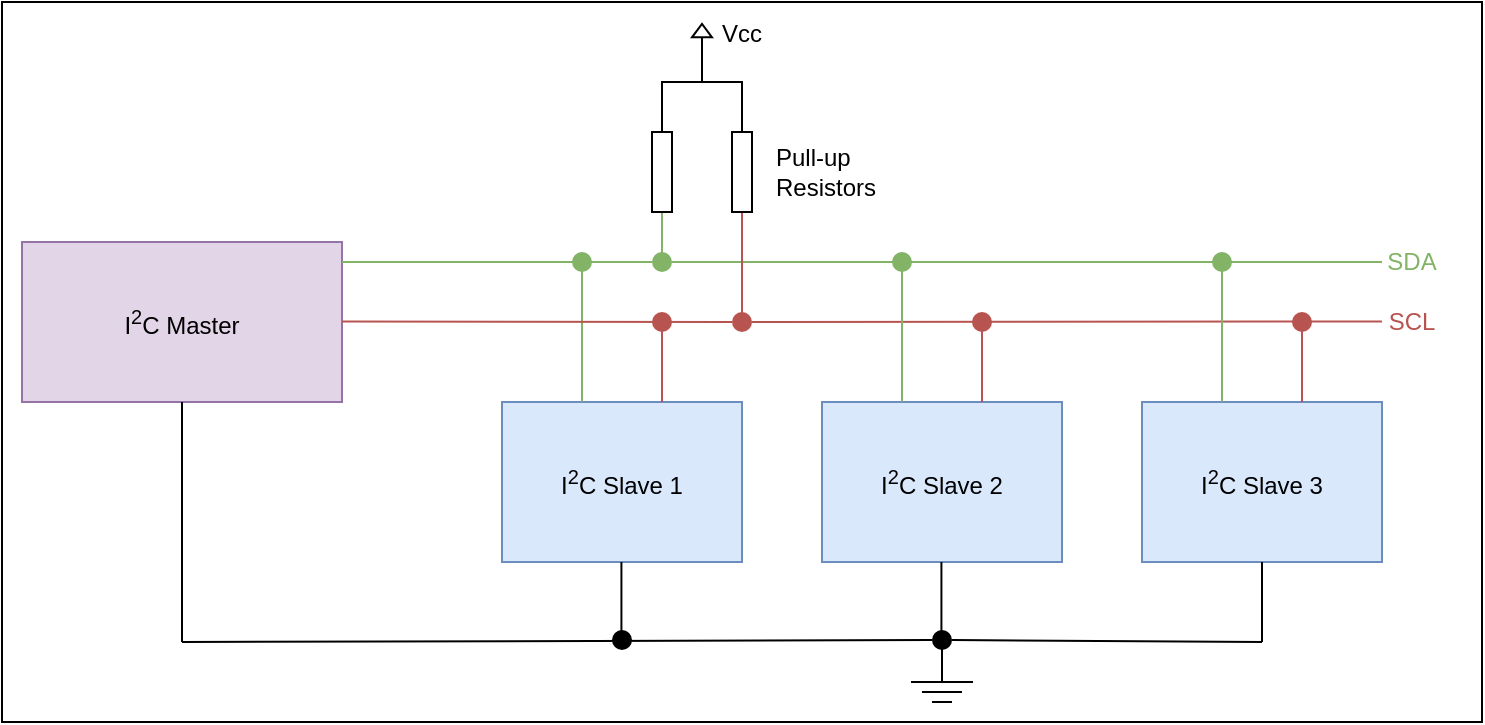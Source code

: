 <mxfile version="27.0.6">
  <diagram name="Page-1" id="i2V7j2YP9wdAL8I4Vffb">
    <mxGraphModel dx="1071" dy="392" grid="1" gridSize="10" guides="1" tooltips="1" connect="1" arrows="1" fold="1" page="1" pageScale="1" pageWidth="850" pageHeight="1100" math="0" shadow="0">
      <root>
        <mxCell id="0" />
        <mxCell id="1" parent="0" />
        <mxCell id="zqgnAZBkMfDK8BiEV5dY-49" value="" style="rounded=0;whiteSpace=wrap;html=1;" parent="1" vertex="1">
          <mxGeometry x="30" width="740" height="360" as="geometry" />
        </mxCell>
        <mxCell id="zqgnAZBkMfDK8BiEV5dY-1" value="I&lt;sup&gt;2&lt;/sup&gt;C Master" style="rounded=0;whiteSpace=wrap;html=1;fillColor=#e1d5e7;strokeColor=#9673a6;" parent="1" vertex="1">
          <mxGeometry x="40" y="120" width="160" height="80" as="geometry" />
        </mxCell>
        <mxCell id="zqgnAZBkMfDK8BiEV5dY-2" value="I&lt;sup&gt;2&lt;/sup&gt;C Slave 1" style="rounded=0;whiteSpace=wrap;html=1;fillColor=#dae8fc;strokeColor=#6c8ebf;" parent="1" vertex="1">
          <mxGeometry x="280" y="200" width="120" height="80" as="geometry" />
        </mxCell>
        <mxCell id="zqgnAZBkMfDK8BiEV5dY-4" value="I&lt;sup&gt;2&lt;/sup&gt;C Slave 2" style="rounded=0;whiteSpace=wrap;html=1;fillColor=#dae8fc;strokeColor=#6c8ebf;" parent="1" vertex="1">
          <mxGeometry x="440" y="200" width="120" height="80" as="geometry" />
        </mxCell>
        <mxCell id="zqgnAZBkMfDK8BiEV5dY-5" value="I&lt;sup&gt;2&lt;/sup&gt;C Slave 3" style="rounded=0;whiteSpace=wrap;html=1;fillColor=#dae8fc;strokeColor=#6c8ebf;" parent="1" vertex="1">
          <mxGeometry x="600" y="200" width="120" height="80" as="geometry" />
        </mxCell>
        <mxCell id="zqgnAZBkMfDK8BiEV5dY-6" value="" style="endArrow=none;html=1;rounded=0;" parent="1" source="zqgnAZBkMfDK8BiEV5dY-27" edge="1">
          <mxGeometry width="50" height="50" relative="1" as="geometry">
            <mxPoint x="120" y="320" as="sourcePoint" />
            <mxPoint x="660" y="320" as="targetPoint" />
          </mxGeometry>
        </mxCell>
        <mxCell id="zqgnAZBkMfDK8BiEV5dY-7" value="" style="endArrow=none;html=1;rounded=0;" parent="1" edge="1">
          <mxGeometry width="50" height="50" relative="1" as="geometry">
            <mxPoint x="120" y="320" as="sourcePoint" />
            <mxPoint x="120" y="200" as="targetPoint" />
          </mxGeometry>
        </mxCell>
        <mxCell id="zqgnAZBkMfDK8BiEV5dY-8" value="" style="endArrow=none;html=1;rounded=0;" parent="1" edge="1">
          <mxGeometry width="50" height="50" relative="1" as="geometry">
            <mxPoint x="660" y="320" as="sourcePoint" />
            <mxPoint x="660" y="280" as="targetPoint" />
          </mxGeometry>
        </mxCell>
        <mxCell id="zqgnAZBkMfDK8BiEV5dY-9" value="" style="endArrow=none;html=1;rounded=0;" parent="1" edge="1">
          <mxGeometry width="50" height="50" relative="1" as="geometry">
            <mxPoint x="499.71" y="320" as="sourcePoint" />
            <mxPoint x="499.71" y="280" as="targetPoint" />
          </mxGeometry>
        </mxCell>
        <mxCell id="zqgnAZBkMfDK8BiEV5dY-10" value="" style="endArrow=none;html=1;rounded=0;" parent="1" edge="1">
          <mxGeometry width="50" height="50" relative="1" as="geometry">
            <mxPoint x="339.71" y="320" as="sourcePoint" />
            <mxPoint x="339.71" y="280" as="targetPoint" />
          </mxGeometry>
        </mxCell>
        <mxCell id="zqgnAZBkMfDK8BiEV5dY-11" value="" style="endArrow=none;html=1;rounded=0;fillColor=#d5e8d4;strokeColor=#82b366;" parent="1" source="zqgnAZBkMfDK8BiEV5dY-31" edge="1">
          <mxGeometry width="50" height="50" relative="1" as="geometry">
            <mxPoint x="200" y="130" as="sourcePoint" />
            <mxPoint x="720" y="130" as="targetPoint" />
          </mxGeometry>
        </mxCell>
        <mxCell id="zqgnAZBkMfDK8BiEV5dY-12" value="" style="endArrow=none;html=1;rounded=0;fillColor=#f8cecc;strokeColor=#b85450;" parent="1" source="zqgnAZBkMfDK8BiEV5dY-36" edge="1">
          <mxGeometry width="50" height="50" relative="1" as="geometry">
            <mxPoint x="200" y="159.71" as="sourcePoint" />
            <mxPoint x="720" y="159.71" as="targetPoint" />
          </mxGeometry>
        </mxCell>
        <mxCell id="zqgnAZBkMfDK8BiEV5dY-13" value="" style="endArrow=none;html=1;rounded=0;fillColor=#f8cecc;strokeColor=#b85450;" parent="1" edge="1">
          <mxGeometry width="50" height="50" relative="1" as="geometry">
            <mxPoint x="360" y="200" as="sourcePoint" />
            <mxPoint x="360" y="160" as="targetPoint" />
          </mxGeometry>
        </mxCell>
        <mxCell id="zqgnAZBkMfDK8BiEV5dY-14" value="" style="endArrow=none;html=1;rounded=0;fillColor=#f8cecc;strokeColor=#b85450;" parent="1" edge="1">
          <mxGeometry width="50" height="50" relative="1" as="geometry">
            <mxPoint x="520" y="200" as="sourcePoint" />
            <mxPoint x="520" y="160" as="targetPoint" />
          </mxGeometry>
        </mxCell>
        <mxCell id="zqgnAZBkMfDK8BiEV5dY-15" value="" style="endArrow=none;html=1;rounded=0;fillColor=#f8cecc;strokeColor=#b85450;" parent="1" edge="1">
          <mxGeometry width="50" height="50" relative="1" as="geometry">
            <mxPoint x="520" y="200" as="sourcePoint" />
            <mxPoint x="520" y="160" as="targetPoint" />
          </mxGeometry>
        </mxCell>
        <mxCell id="zqgnAZBkMfDK8BiEV5dY-16" value="" style="endArrow=none;html=1;rounded=0;fillColor=#f8cecc;strokeColor=#b85450;" parent="1" edge="1">
          <mxGeometry width="50" height="50" relative="1" as="geometry">
            <mxPoint x="680" y="200" as="sourcePoint" />
            <mxPoint x="680" y="160" as="targetPoint" />
          </mxGeometry>
        </mxCell>
        <mxCell id="zqgnAZBkMfDK8BiEV5dY-17" value="" style="endArrow=none;html=1;rounded=0;fillColor=#d5e8d4;strokeColor=#82b366;" parent="1" edge="1">
          <mxGeometry width="50" height="50" relative="1" as="geometry">
            <mxPoint x="320" y="200" as="sourcePoint" />
            <mxPoint x="320" y="130" as="targetPoint" />
          </mxGeometry>
        </mxCell>
        <mxCell id="zqgnAZBkMfDK8BiEV5dY-18" value="" style="endArrow=none;html=1;rounded=0;fillColor=#d5e8d4;strokeColor=#82b366;" parent="1" edge="1">
          <mxGeometry width="50" height="50" relative="1" as="geometry">
            <mxPoint x="480" y="200" as="sourcePoint" />
            <mxPoint x="480" y="130" as="targetPoint" />
          </mxGeometry>
        </mxCell>
        <mxCell id="zqgnAZBkMfDK8BiEV5dY-19" value="" style="endArrow=none;html=1;rounded=0;fillColor=#d5e8d4;strokeColor=#82b366;" parent="1" edge="1">
          <mxGeometry width="50" height="50" relative="1" as="geometry">
            <mxPoint x="640" y="200" as="sourcePoint" />
            <mxPoint x="640" y="130" as="targetPoint" />
          </mxGeometry>
        </mxCell>
        <mxCell id="zqgnAZBkMfDK8BiEV5dY-22" value="" style="endArrow=none;html=1;rounded=0;entryX=0;entryY=0.5;entryDx=0;entryDy=0;fillColor=#d5e8d4;strokeColor=#82b366;" parent="1" target="zqgnAZBkMfDK8BiEV5dY-20" edge="1">
          <mxGeometry width="50" height="50" relative="1" as="geometry">
            <mxPoint x="360" y="130" as="sourcePoint" />
            <mxPoint x="280" y="50" as="targetPoint" />
          </mxGeometry>
        </mxCell>
        <mxCell id="zqgnAZBkMfDK8BiEV5dY-23" value="" style="endArrow=none;html=1;rounded=0;entryX=0;entryY=0.5;entryDx=0;entryDy=0;fillColor=#f8cecc;strokeColor=#b85450;" parent="1" target="zqgnAZBkMfDK8BiEV5dY-21" edge="1">
          <mxGeometry width="50" height="50" relative="1" as="geometry">
            <mxPoint x="400" y="160" as="sourcePoint" />
            <mxPoint x="400" y="110" as="targetPoint" />
          </mxGeometry>
        </mxCell>
        <mxCell id="zqgnAZBkMfDK8BiEV5dY-21" value="" style="rounded=0;whiteSpace=wrap;html=1;rotation=-90;" parent="1" vertex="1">
          <mxGeometry x="380" y="80" width="40" height="10" as="geometry" />
        </mxCell>
        <mxCell id="zqgnAZBkMfDK8BiEV5dY-20" value="" style="rounded=0;whiteSpace=wrap;html=1;rotation=-90;" parent="1" vertex="1">
          <mxGeometry x="340" y="80" width="40" height="10" as="geometry" />
        </mxCell>
        <mxCell id="zqgnAZBkMfDK8BiEV5dY-24" value="" style="endArrow=none;html=1;rounded=0;exitX=1;exitY=0.5;exitDx=0;exitDy=0;entryX=1;entryY=0.5;entryDx=0;entryDy=0;" parent="1" source="zqgnAZBkMfDK8BiEV5dY-20" target="zqgnAZBkMfDK8BiEV5dY-21" edge="1">
          <mxGeometry width="50" height="50" relative="1" as="geometry">
            <mxPoint x="360" y="60" as="sourcePoint" />
            <mxPoint x="410" y="40" as="targetPoint" />
            <Array as="points">
              <mxPoint x="360" y="40" />
              <mxPoint x="400" y="40" />
            </Array>
          </mxGeometry>
        </mxCell>
        <mxCell id="zqgnAZBkMfDK8BiEV5dY-25" value="" style="endArrow=none;html=1;rounded=0;" parent="1" edge="1">
          <mxGeometry width="50" height="50" relative="1" as="geometry">
            <mxPoint x="380" y="40" as="sourcePoint" />
            <mxPoint x="380" y="20" as="targetPoint" />
          </mxGeometry>
        </mxCell>
        <mxCell id="zqgnAZBkMfDK8BiEV5dY-26" value="" style="ellipse;whiteSpace=wrap;html=1;aspect=fixed;fillColor=#000000;strokeColor=none;" parent="1" vertex="1">
          <mxGeometry x="335" y="314" width="10" height="10" as="geometry" />
        </mxCell>
        <mxCell id="zqgnAZBkMfDK8BiEV5dY-28" value="" style="endArrow=none;html=1;rounded=0;" parent="1" target="zqgnAZBkMfDK8BiEV5dY-27" edge="1">
          <mxGeometry width="50" height="50" relative="1" as="geometry">
            <mxPoint x="120" y="320" as="sourcePoint" />
            <mxPoint x="660" y="320" as="targetPoint" />
          </mxGeometry>
        </mxCell>
        <mxCell id="zqgnAZBkMfDK8BiEV5dY-27" value="" style="ellipse;whiteSpace=wrap;html=1;aspect=fixed;fillColor=#000000;strokeColor=none;" parent="1" vertex="1">
          <mxGeometry x="495" y="314" width="10" height="10" as="geometry" />
        </mxCell>
        <mxCell id="zqgnAZBkMfDK8BiEV5dY-30" value="" style="ellipse;whiteSpace=wrap;html=1;aspect=fixed;fillColor=#82B366;strokeColor=none;" parent="1" vertex="1">
          <mxGeometry x="315" y="125" width="10" height="10" as="geometry" />
        </mxCell>
        <mxCell id="zqgnAZBkMfDK8BiEV5dY-32" value="" style="endArrow=none;html=1;rounded=0;fillColor=#d5e8d4;strokeColor=#82b366;" parent="1" target="zqgnAZBkMfDK8BiEV5dY-31" edge="1">
          <mxGeometry width="50" height="50" relative="1" as="geometry">
            <mxPoint x="200" y="130" as="sourcePoint" />
            <mxPoint x="720" y="130" as="targetPoint" />
          </mxGeometry>
        </mxCell>
        <mxCell id="zqgnAZBkMfDK8BiEV5dY-31" value="" style="ellipse;whiteSpace=wrap;html=1;aspect=fixed;fillColor=#82B366;strokeColor=none;" parent="1" vertex="1">
          <mxGeometry x="355" y="125" width="10" height="10" as="geometry" />
        </mxCell>
        <mxCell id="zqgnAZBkMfDK8BiEV5dY-33" value="" style="ellipse;whiteSpace=wrap;html=1;aspect=fixed;fillColor=#82B366;strokeColor=none;" parent="1" vertex="1">
          <mxGeometry x="475" y="125" width="10" height="10" as="geometry" />
        </mxCell>
        <mxCell id="zqgnAZBkMfDK8BiEV5dY-34" value="" style="ellipse;whiteSpace=wrap;html=1;aspect=fixed;fillColor=#82B366;strokeColor=none;" parent="1" vertex="1">
          <mxGeometry x="635" y="125" width="10" height="10" as="geometry" />
        </mxCell>
        <mxCell id="zqgnAZBkMfDK8BiEV5dY-35" value="" style="ellipse;whiteSpace=wrap;html=1;aspect=fixed;fillColor=#B85450;strokeColor=none;" parent="1" vertex="1">
          <mxGeometry x="355" y="155" width="10" height="10" as="geometry" />
        </mxCell>
        <mxCell id="zqgnAZBkMfDK8BiEV5dY-37" value="" style="endArrow=none;html=1;rounded=0;fillColor=#f8cecc;strokeColor=#b85450;" parent="1" target="zqgnAZBkMfDK8BiEV5dY-36" edge="1">
          <mxGeometry width="50" height="50" relative="1" as="geometry">
            <mxPoint x="200" y="159.71" as="sourcePoint" />
            <mxPoint x="720" y="159.71" as="targetPoint" />
          </mxGeometry>
        </mxCell>
        <mxCell id="zqgnAZBkMfDK8BiEV5dY-36" value="" style="ellipse;whiteSpace=wrap;html=1;aspect=fixed;fillColor=#B85450;strokeColor=none;" parent="1" vertex="1">
          <mxGeometry x="395" y="155" width="10" height="10" as="geometry" />
        </mxCell>
        <mxCell id="zqgnAZBkMfDK8BiEV5dY-38" value="" style="ellipse;whiteSpace=wrap;html=1;aspect=fixed;fillColor=#B85450;strokeColor=none;" parent="1" vertex="1">
          <mxGeometry x="515" y="155" width="10" height="10" as="geometry" />
        </mxCell>
        <mxCell id="zqgnAZBkMfDK8BiEV5dY-39" value="" style="ellipse;whiteSpace=wrap;html=1;aspect=fixed;fillColor=#B85450;strokeColor=none;" parent="1" vertex="1">
          <mxGeometry x="675" y="155" width="10" height="10" as="geometry" />
        </mxCell>
        <mxCell id="zqgnAZBkMfDK8BiEV5dY-40" value="&lt;font style=&quot;color: rgb(130, 179, 102);&quot;&gt;SDA&lt;/font&gt;" style="text;html=1;align=center;verticalAlign=middle;whiteSpace=wrap;rounded=0;fontFamily=Helvetica;fontSize=12;fontColor=default;" parent="1" vertex="1">
          <mxGeometry x="720" y="115" width="30" height="30" as="geometry" />
        </mxCell>
        <mxCell id="zqgnAZBkMfDK8BiEV5dY-41" value="&lt;font style=&quot;color: rgb(184, 84, 80);&quot;&gt;SCL&lt;/font&gt;" style="text;html=1;align=center;verticalAlign=middle;whiteSpace=wrap;rounded=0;fontFamily=Helvetica;fontSize=12;fontColor=default;" parent="1" vertex="1">
          <mxGeometry x="720" y="145" width="30" height="30" as="geometry" />
        </mxCell>
        <mxCell id="zqgnAZBkMfDK8BiEV5dY-42" value="" style="endArrow=none;html=1;rounded=0;" parent="1" edge="1">
          <mxGeometry width="50" height="50" relative="1" as="geometry">
            <mxPoint x="500" y="340" as="sourcePoint" />
            <mxPoint x="500" y="320" as="targetPoint" />
          </mxGeometry>
        </mxCell>
        <mxCell id="zqgnAZBkMfDK8BiEV5dY-43" value="" style="endArrow=none;html=1;rounded=0;" parent="1" edge="1">
          <mxGeometry width="50" height="50" relative="1" as="geometry">
            <mxPoint x="484.5" y="340" as="sourcePoint" />
            <mxPoint x="515.5" y="340" as="targetPoint" />
          </mxGeometry>
        </mxCell>
        <mxCell id="zqgnAZBkMfDK8BiEV5dY-44" value="" style="endArrow=none;html=1;rounded=0;" parent="1" edge="1">
          <mxGeometry width="50" height="50" relative="1" as="geometry">
            <mxPoint x="490" y="345" as="sourcePoint" />
            <mxPoint x="510" y="345" as="targetPoint" />
          </mxGeometry>
        </mxCell>
        <mxCell id="zqgnAZBkMfDK8BiEV5dY-45" value="" style="endArrow=none;html=1;rounded=0;" parent="1" edge="1">
          <mxGeometry width="50" height="50" relative="1" as="geometry">
            <mxPoint x="495" y="350" as="sourcePoint" />
            <mxPoint x="505" y="350" as="targetPoint" />
          </mxGeometry>
        </mxCell>
        <mxCell id="zqgnAZBkMfDK8BiEV5dY-46" value="" style="pointerEvents=1;verticalLabelPosition=bottom;shadow=0;dashed=0;align=center;html=1;verticalAlign=top;shape=mxgraph.electrical.signal_sources.signal_ground;rotation=-180;" parent="1" vertex="1">
          <mxGeometry x="375" y="11" width="10" height="10" as="geometry" />
        </mxCell>
        <mxCell id="zqgnAZBkMfDK8BiEV5dY-47" value="Vcc" style="text;html=1;align=center;verticalAlign=middle;whiteSpace=wrap;rounded=0;" parent="1" vertex="1">
          <mxGeometry x="370" y="1" width="60" height="30" as="geometry" />
        </mxCell>
        <mxCell id="zqgnAZBkMfDK8BiEV5dY-48" value="Pull-up&lt;div&gt;Resistors&lt;/div&gt;" style="text;html=1;align=left;verticalAlign=middle;whiteSpace=wrap;rounded=0;" parent="1" vertex="1">
          <mxGeometry x="415" y="70" width="60" height="30" as="geometry" />
        </mxCell>
      </root>
    </mxGraphModel>
  </diagram>
</mxfile>
